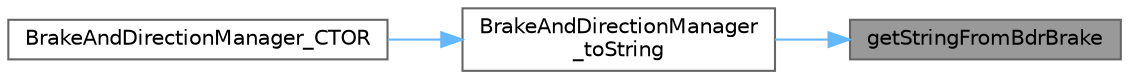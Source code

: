 digraph "getStringFromBdrBrake"
{
 // LATEX_PDF_SIZE
  bgcolor="transparent";
  edge [fontname=Helvetica,fontsize=10,labelfontname=Helvetica,labelfontsize=10];
  node [fontname=Helvetica,fontsize=10,shape=box,height=0.2,width=0.4];
  rankdir="RL";
  Node1 [id="Node000001",label="getStringFromBdrBrake",height=0.2,width=0.4,color="gray40", fillcolor="grey60", style="filled", fontcolor="black",tooltip="Gets the string representation of dtBrakeAndDirectionManager_bdrBrake."];
  Node1 -> Node2 [id="edge1_Node000001_Node000002",dir="back",color="steelblue1",style="solid",tooltip=" "];
  Node2 [id="Node000002",label="BrakeAndDirectionManager\l_toString",height=0.2,width=0.4,color="grey40", fillcolor="white", style="filled",URL="$_brake_and_direction_manager_8c.html#aa0e363551482ec66bbe2d48eebd91645",tooltip="Converts the Brake and Direction Manager configuration to a string."];
  Node2 -> Node3 [id="edge2_Node000002_Node000003",dir="back",color="steelblue1",style="solid",tooltip=" "];
  Node3 [id="Node000003",label="BrakeAndDirectionManager_CTOR",height=0.2,width=0.4,color="grey40", fillcolor="white", style="filled",URL="$_brake_and_direction_manager_8c.html#af3f0f8d71fd1b8ab8a279c56fd01a506",tooltip="Constructor for the Brake and Direction Manager."];
}

